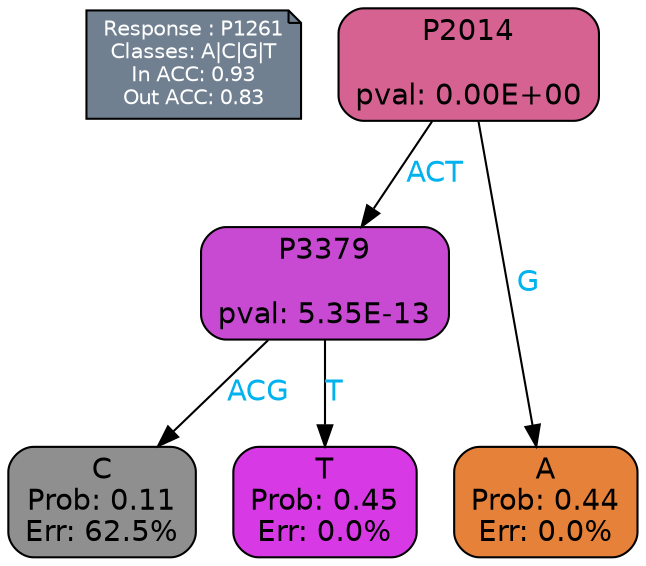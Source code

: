 digraph Tree {
node [shape=box, style="filled, rounded", color="black", fontname=helvetica] ;
graph [ranksep=equally, splines=polylines, bgcolor=transparent, dpi=600] ;
edge [fontname=helvetica] ;
LEGEND [label="Response : P1261
Classes: A|C|G|T
In ACC: 0.93
Out ACC: 0.83
",shape=note,align=left,style=filled,fillcolor="slategray",fontcolor="white",fontsize=10];1 [label="P2014

pval: 0.00E+00", fillcolor="#d56290"] ;
2 [label="P3379

pval: 5.35E-13", fillcolor="#c84ad3"] ;
3 [label="C
Prob: 0.11
Err: 62.5%", fillcolor="#8f8f8f"] ;
4 [label="T
Prob: 0.45
Err: 0.0%", fillcolor="#d739e5"] ;
5 [label="A
Prob: 0.44
Err: 0.0%", fillcolor="#e58139"] ;
1 -> 2 [label="ACT",fontcolor=deepskyblue2] ;
1 -> 5 [label="G",fontcolor=deepskyblue2] ;
2 -> 3 [label="ACG",fontcolor=deepskyblue2] ;
2 -> 4 [label="T",fontcolor=deepskyblue2] ;
{rank = same; 3;4;5;}{rank = same; LEGEND;1;}}